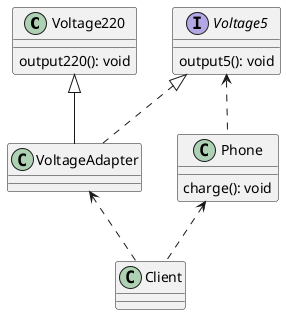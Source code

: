 @startuml

Voltage220 <|-- VoltageAdapter
Voltage5 <|.. VoltageAdapter

Voltage5 <.. Phone
Phone <..Client
VoltageAdapter <.. Client

class Voltage220 {
    {method} output220(): void
}

interface Voltage5 {
    {method} output5(): void
}

class VoltageAdapter {

}

class Phone {
    {method} charge(): void
}

@enduml